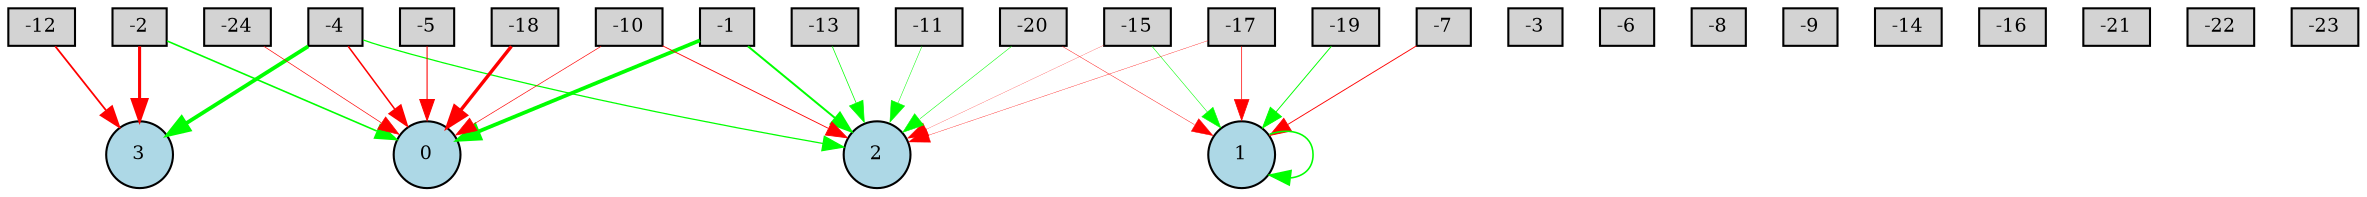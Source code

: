 digraph {
	node [fontsize=9 height=0.2 shape=circle width=0.2]
	-1 [fillcolor=lightgray shape=box style=filled]
	-2 [fillcolor=lightgray shape=box style=filled]
	-3 [fillcolor=lightgray shape=box style=filled]
	-4 [fillcolor=lightgray shape=box style=filled]
	-5 [fillcolor=lightgray shape=box style=filled]
	-6 [fillcolor=lightgray shape=box style=filled]
	-7 [fillcolor=lightgray shape=box style=filled]
	-8 [fillcolor=lightgray shape=box style=filled]
	-9 [fillcolor=lightgray shape=box style=filled]
	-10 [fillcolor=lightgray shape=box style=filled]
	-11 [fillcolor=lightgray shape=box style=filled]
	-12 [fillcolor=lightgray shape=box style=filled]
	-13 [fillcolor=lightgray shape=box style=filled]
	-14 [fillcolor=lightgray shape=box style=filled]
	-15 [fillcolor=lightgray shape=box style=filled]
	-16 [fillcolor=lightgray shape=box style=filled]
	-17 [fillcolor=lightgray shape=box style=filled]
	-18 [fillcolor=lightgray shape=box style=filled]
	-19 [fillcolor=lightgray shape=box style=filled]
	-20 [fillcolor=lightgray shape=box style=filled]
	-21 [fillcolor=lightgray shape=box style=filled]
	-22 [fillcolor=lightgray shape=box style=filled]
	-23 [fillcolor=lightgray shape=box style=filled]
	-24 [fillcolor=lightgray shape=box style=filled]
	0 [fillcolor=lightblue style=filled]
	1 [fillcolor=lightblue style=filled]
	2 [fillcolor=lightblue style=filled]
	3 [fillcolor=lightblue style=filled]
	-20 -> 2 [color=green penwidth=0.25456934071106263 style=solid]
	-10 -> 2 [color=red penwidth=0.41561231509237484 style=solid]
	-2 -> 0 [color=green penwidth=0.7721445571962426 style=solid]
	-15 -> 2 [color=red penwidth=0.11066958367147954 style=solid]
	-4 -> 2 [color=green penwidth=0.5994277833419897 style=solid]
	-1 -> 0 [color=green penwidth=1.8089453012431709 style=solid]
	-15 -> 1 [color=green penwidth=0.2620372305746046 style=solid]
	-4 -> 3 [color=green penwidth=1.8414460598219273 style=solid]
	-13 -> 2 [color=green penwidth=0.34812124102541453 style=solid]
	-10 -> 0 [color=red penwidth=0.3119514984124384 style=solid]
	1 -> 1 [color=green penwidth=0.7601114190979025 style=solid]
	-18 -> 0 [color=red penwidth=1.6327458027495458 style=solid]
	-5 -> 0 [color=red penwidth=0.5127592768899746 style=solid]
	-19 -> 1 [color=green penwidth=0.449278618872737 style=solid]
	-17 -> 2 [color=red penwidth=0.16730179910147797 style=solid]
	-1 -> 2 [color=green penwidth=0.9436222030236371 style=solid]
	-4 -> 0 [color=red penwidth=0.72664433390966 style=solid]
	-20 -> 1 [color=red penwidth=0.20453881547581682 style=solid]
	-12 -> 3 [color=red penwidth=0.8489403743401284 style=solid]
	-2 -> 3 [color=red penwidth=1.479467527631089 style=solid]
	-24 -> 0 [color=red penwidth=0.3189171502104149 style=solid]
	-11 -> 2 [color=green penwidth=0.2349330243155876 style=solid]
	-17 -> 1 [color=red penwidth=0.34538637269341954 style=solid]
	-7 -> 1 [color=red penwidth=0.4332013494452427 style=solid]
}
